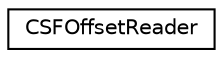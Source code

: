 digraph "Graphical Class Hierarchy"
{
 // LATEX_PDF_SIZE
  edge [fontname="Helvetica",fontsize="10",labelfontname="Helvetica",labelfontsize="10"];
  node [fontname="Helvetica",fontsize="10",shape=record];
  rankdir="LR";
  Node0 [label="CSFOffsetReader",height=0.2,width=0.4,color="black", fillcolor="white", style="filled",URL="$struct_c_s_f_offset_reader.html",tooltip=" "];
}
